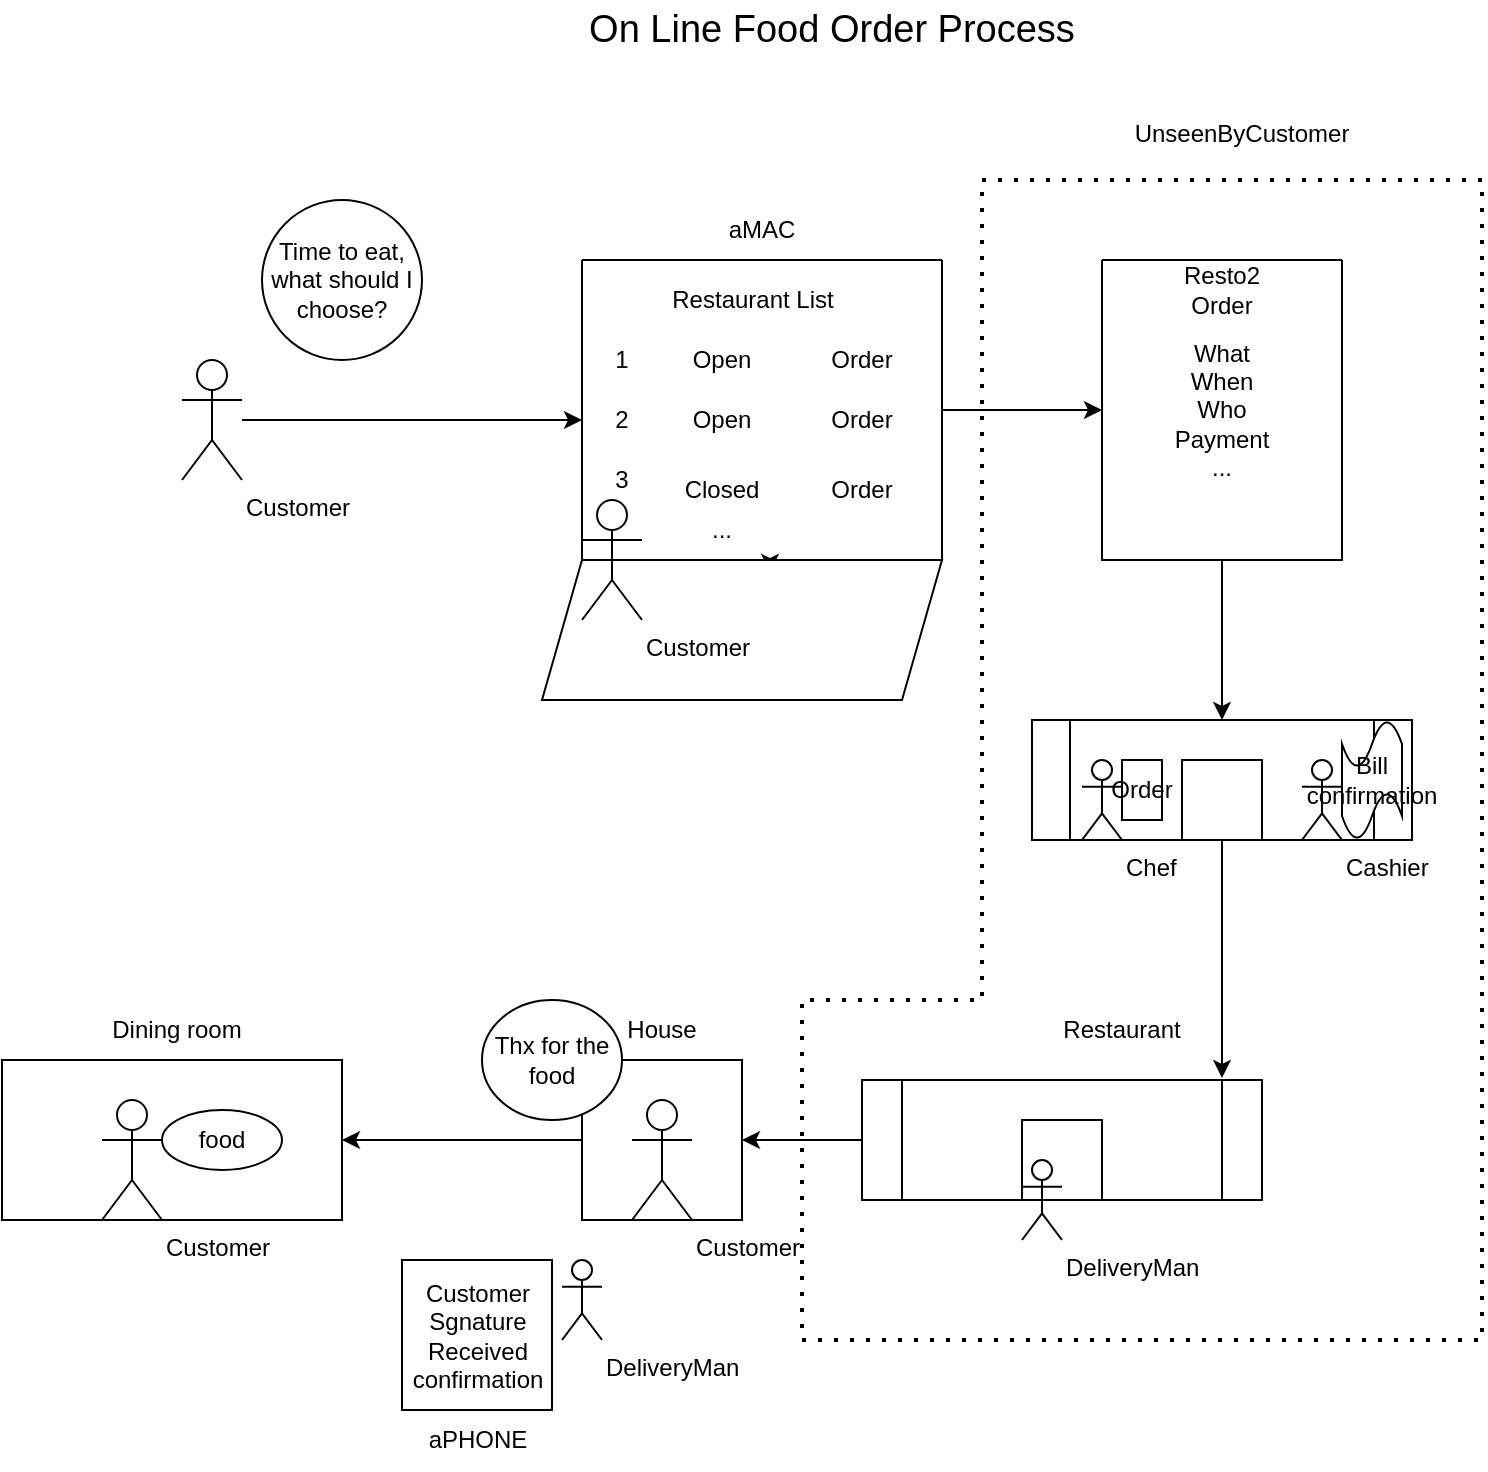 <mxfile version="20.8.15" type="github">
  <diagram name="Page-1" id="24cGuhFqlBtAouZnWeeH">
    <mxGraphModel dx="1194" dy="797" grid="1" gridSize="10" guides="1" tooltips="1" connect="1" arrows="1" fold="1" page="1" pageScale="1" pageWidth="850" pageHeight="1100" math="0" shadow="0">
      <root>
        <mxCell id="0" />
        <mxCell id="1" parent="0" />
        <mxCell id="K8Uam2Voq4mU4n3GS_Z4-25" style="edgeStyle=orthogonalEdgeStyle;rounded=0;orthogonalLoop=1;jettySize=auto;html=1;" edge="1" parent="1" source="gwAT7ZUjaCjg8AmAKzfd-1">
          <mxGeometry relative="1" as="geometry">
            <mxPoint x="330" y="330" as="targetPoint" />
          </mxGeometry>
        </mxCell>
        <mxCell id="gwAT7ZUjaCjg8AmAKzfd-1" value="Customer" style="shape=umlActor;verticalLabelPosition=bottom;verticalAlign=top;html=1;outlineConnect=0;labelPosition=right;align=left;" parent="1" vertex="1">
          <mxGeometry x="130" y="300" width="30" height="60" as="geometry" />
        </mxCell>
        <mxCell id="gwAT7ZUjaCjg8AmAKzfd-4" value="Time to eat, what should I choose?" style="ellipse;whiteSpace=wrap;html=1;verticalAlign=middle;labelPosition=center;verticalLabelPosition=middle;align=center;" parent="1" vertex="1">
          <mxGeometry x="170" y="220" width="80" height="80" as="geometry" />
        </mxCell>
        <mxCell id="K8Uam2Voq4mU4n3GS_Z4-64" style="edgeStyle=orthogonalEdgeStyle;rounded=0;orthogonalLoop=1;jettySize=auto;html=1;exitX=1;exitY=0.5;exitDx=0;exitDy=0;" edge="1" parent="1" source="K8Uam2Voq4mU4n3GS_Z4-11" target="K8Uam2Voq4mU4n3GS_Z4-61">
          <mxGeometry relative="1" as="geometry" />
        </mxCell>
        <mxCell id="K8Uam2Voq4mU4n3GS_Z4-11" value="" style="swimlane;startSize=0;movable=1;resizable=1;rotatable=1;deletable=1;editable=1;connectable=1;" vertex="1" parent="1">
          <mxGeometry x="330" y="250" width="180" height="150" as="geometry" />
        </mxCell>
        <mxCell id="K8Uam2Voq4mU4n3GS_Z4-12" value="Restaurant List" style="text;html=1;align=center;verticalAlign=middle;resizable=1;points=[];autosize=1;strokeColor=none;fillColor=none;movable=1;rotatable=1;deletable=1;editable=1;connectable=1;" vertex="1" parent="K8Uam2Voq4mU4n3GS_Z4-11">
          <mxGeometry y="5" width="170" height="30" as="geometry" />
        </mxCell>
        <mxCell id="K8Uam2Voq4mU4n3GS_Z4-13" value="Open" style="text;html=1;strokeColor=none;fillColor=none;align=center;verticalAlign=middle;whiteSpace=wrap;rounded=0;movable=0;resizable=0;rotatable=0;deletable=0;editable=0;connectable=0;" vertex="1" parent="K8Uam2Voq4mU4n3GS_Z4-11">
          <mxGeometry x="40" y="35" width="60" height="30" as="geometry" />
        </mxCell>
        <mxCell id="K8Uam2Voq4mU4n3GS_Z4-15" value="Open" style="text;html=1;strokeColor=none;fillColor=none;align=center;verticalAlign=middle;whiteSpace=wrap;rounded=0;movable=0;resizable=0;rotatable=0;deletable=0;editable=0;connectable=0;" vertex="1" parent="K8Uam2Voq4mU4n3GS_Z4-11">
          <mxGeometry x="40" y="65" width="60" height="30" as="geometry" />
        </mxCell>
        <mxCell id="K8Uam2Voq4mU4n3GS_Z4-18" value="Closed" style="text;html=1;strokeColor=none;fillColor=none;align=center;verticalAlign=middle;whiteSpace=wrap;rounded=0;movable=0;resizable=0;rotatable=0;deletable=0;editable=0;connectable=0;" vertex="1" parent="K8Uam2Voq4mU4n3GS_Z4-11">
          <mxGeometry x="40" y="100" width="60" height="30" as="geometry" />
        </mxCell>
        <mxCell id="K8Uam2Voq4mU4n3GS_Z4-19" value="..." style="text;html=1;strokeColor=none;fillColor=none;align=center;verticalAlign=middle;whiteSpace=wrap;rounded=0;movable=1;resizable=1;rotatable=1;deletable=1;editable=1;connectable=1;" vertex="1" parent="K8Uam2Voq4mU4n3GS_Z4-11">
          <mxGeometry x="40" y="120" width="60" height="30" as="geometry" />
        </mxCell>
        <mxCell id="K8Uam2Voq4mU4n3GS_Z4-21" value="1" style="text;html=1;strokeColor=none;fillColor=none;align=center;verticalAlign=middle;whiteSpace=wrap;rounded=0;movable=0;resizable=0;rotatable=0;deletable=0;editable=0;connectable=0;" vertex="1" parent="K8Uam2Voq4mU4n3GS_Z4-11">
          <mxGeometry x="-10" y="35" width="60" height="30" as="geometry" />
        </mxCell>
        <mxCell id="K8Uam2Voq4mU4n3GS_Z4-22" value="2" style="text;html=1;strokeColor=none;fillColor=none;align=center;verticalAlign=middle;whiteSpace=wrap;rounded=0;movable=0;resizable=0;rotatable=0;deletable=0;editable=0;connectable=0;" vertex="1" parent="K8Uam2Voq4mU4n3GS_Z4-11">
          <mxGeometry x="-10" y="65" width="60" height="30" as="geometry" />
        </mxCell>
        <mxCell id="K8Uam2Voq4mU4n3GS_Z4-23" value="3" style="text;html=1;strokeColor=none;fillColor=none;align=center;verticalAlign=middle;whiteSpace=wrap;rounded=0;movable=0;resizable=0;rotatable=0;deletable=0;editable=0;connectable=0;" vertex="1" parent="K8Uam2Voq4mU4n3GS_Z4-11">
          <mxGeometry x="-10" y="95" width="60" height="30" as="geometry" />
        </mxCell>
        <mxCell id="K8Uam2Voq4mU4n3GS_Z4-29" style="edgeStyle=orthogonalEdgeStyle;rounded=0;orthogonalLoop=1;jettySize=auto;html=1;exitX=0.5;exitY=1;exitDx=0;exitDy=0;entryX=0.9;entryY=1.2;entryDx=0;entryDy=0;entryPerimeter=0;" edge="1" parent="K8Uam2Voq4mU4n3GS_Z4-11" source="K8Uam2Voq4mU4n3GS_Z4-11" target="K8Uam2Voq4mU4n3GS_Z4-19">
          <mxGeometry relative="1" as="geometry" />
        </mxCell>
        <mxCell id="K8Uam2Voq4mU4n3GS_Z4-34" value="Order" style="text;html=1;strokeColor=none;fillColor=none;align=center;verticalAlign=middle;whiteSpace=wrap;rounded=0;" vertex="1" parent="K8Uam2Voq4mU4n3GS_Z4-11">
          <mxGeometry x="110" y="35" width="60" height="30" as="geometry" />
        </mxCell>
        <mxCell id="K8Uam2Voq4mU4n3GS_Z4-46" value="Order" style="text;html=1;strokeColor=none;fillColor=none;align=center;verticalAlign=middle;whiteSpace=wrap;rounded=0;" vertex="1" parent="K8Uam2Voq4mU4n3GS_Z4-11">
          <mxGeometry x="110" y="65" width="60" height="30" as="geometry" />
        </mxCell>
        <mxCell id="K8Uam2Voq4mU4n3GS_Z4-47" value="Order" style="text;html=1;strokeColor=none;fillColor=none;align=center;verticalAlign=middle;whiteSpace=wrap;rounded=0;" vertex="1" parent="K8Uam2Voq4mU4n3GS_Z4-11">
          <mxGeometry x="110" y="100" width="60" height="30" as="geometry" />
        </mxCell>
        <mxCell id="K8Uam2Voq4mU4n3GS_Z4-24" value="aMAC" style="text;html=1;strokeColor=none;fillColor=none;align=center;verticalAlign=middle;whiteSpace=wrap;rounded=0;movable=1;resizable=1;rotatable=1;deletable=1;editable=1;connectable=1;" vertex="1" parent="1">
          <mxGeometry x="330" y="220" width="180" height="30" as="geometry" />
        </mxCell>
        <mxCell id="K8Uam2Voq4mU4n3GS_Z4-28" value="" style="shape=parallelogram;perimeter=parallelogramPerimeter;whiteSpace=wrap;html=1;fixedSize=1;" vertex="1" parent="1">
          <mxGeometry x="310" y="400" width="200" height="70" as="geometry" />
        </mxCell>
        <mxCell id="K8Uam2Voq4mU4n3GS_Z4-26" value="Customer" style="shape=umlActor;verticalLabelPosition=bottom;verticalAlign=top;html=1;outlineConnect=0;labelPosition=right;align=left;" vertex="1" parent="1">
          <mxGeometry x="330" y="370" width="30" height="60" as="geometry" />
        </mxCell>
        <mxCell id="K8Uam2Voq4mU4n3GS_Z4-60" style="edgeStyle=orthogonalEdgeStyle;rounded=0;orthogonalLoop=1;jettySize=auto;html=1;exitX=0;exitY=0.5;exitDx=0;exitDy=0;entryX=1;entryY=0.5;entryDx=0;entryDy=0;" edge="1" parent="1" source="K8Uam2Voq4mU4n3GS_Z4-30" target="K8Uam2Voq4mU4n3GS_Z4-49">
          <mxGeometry relative="1" as="geometry" />
        </mxCell>
        <mxCell id="K8Uam2Voq4mU4n3GS_Z4-30" value="" style="shape=process;whiteSpace=wrap;html=1;backgroundOutline=1;" vertex="1" parent="1">
          <mxGeometry x="470" y="660" width="200" height="60" as="geometry" />
        </mxCell>
        <mxCell id="K8Uam2Voq4mU4n3GS_Z4-31" value="" style="rounded=0;whiteSpace=wrap;html=1;" vertex="1" parent="1">
          <mxGeometry x="550" y="680" width="40" height="40" as="geometry" />
        </mxCell>
        <mxCell id="K8Uam2Voq4mU4n3GS_Z4-32" value="Restaurant" style="text;html=1;strokeColor=none;fillColor=none;align=center;verticalAlign=middle;whiteSpace=wrap;rounded=0;" vertex="1" parent="1">
          <mxGeometry x="570" y="620" width="60" height="30" as="geometry" />
        </mxCell>
        <mxCell id="K8Uam2Voq4mU4n3GS_Z4-48" value="DeliveryMan" style="shape=umlActor;verticalLabelPosition=bottom;verticalAlign=top;html=1;outlineConnect=0;labelPosition=right;align=left;" vertex="1" parent="1">
          <mxGeometry x="550" y="700" width="20" height="40" as="geometry" />
        </mxCell>
        <mxCell id="K8Uam2Voq4mU4n3GS_Z4-53" style="edgeStyle=orthogonalEdgeStyle;rounded=0;orthogonalLoop=1;jettySize=auto;html=1;exitX=0;exitY=0.5;exitDx=0;exitDy=0;" edge="1" parent="1" source="K8Uam2Voq4mU4n3GS_Z4-49" target="K8Uam2Voq4mU4n3GS_Z4-52">
          <mxGeometry relative="1" as="geometry" />
        </mxCell>
        <mxCell id="K8Uam2Voq4mU4n3GS_Z4-49" value="" style="whiteSpace=wrap;html=1;aspect=fixed;" vertex="1" parent="1">
          <mxGeometry x="330" y="650" width="80" height="80" as="geometry" />
        </mxCell>
        <mxCell id="K8Uam2Voq4mU4n3GS_Z4-51" value="House" style="text;html=1;strokeColor=none;fillColor=none;align=center;verticalAlign=middle;whiteSpace=wrap;rounded=0;" vertex="1" parent="1">
          <mxGeometry x="340" y="620" width="60" height="30" as="geometry" />
        </mxCell>
        <mxCell id="K8Uam2Voq4mU4n3GS_Z4-52" value="" style="rounded=0;whiteSpace=wrap;html=1;" vertex="1" parent="1">
          <mxGeometry x="40" y="650" width="170" height="80" as="geometry" />
        </mxCell>
        <mxCell id="K8Uam2Voq4mU4n3GS_Z4-54" value="Dining room" style="text;html=1;strokeColor=none;fillColor=none;align=center;verticalAlign=middle;whiteSpace=wrap;rounded=0;" vertex="1" parent="1">
          <mxGeometry x="80" y="620" width="95" height="30" as="geometry" />
        </mxCell>
        <mxCell id="K8Uam2Voq4mU4n3GS_Z4-55" value="Customer" style="shape=umlActor;verticalLabelPosition=bottom;verticalAlign=top;html=1;outlineConnect=0;labelPosition=right;align=left;" vertex="1" parent="1">
          <mxGeometry x="355" y="670" width="30" height="60" as="geometry" />
        </mxCell>
        <mxCell id="K8Uam2Voq4mU4n3GS_Z4-57" value="Customer" style="shape=umlActor;verticalLabelPosition=bottom;verticalAlign=top;html=1;outlineConnect=0;labelPosition=right;align=left;" vertex="1" parent="1">
          <mxGeometry x="90" y="670" width="30" height="60" as="geometry" />
        </mxCell>
        <mxCell id="K8Uam2Voq4mU4n3GS_Z4-58" value="food" style="ellipse;whiteSpace=wrap;html=1;" vertex="1" parent="1">
          <mxGeometry x="120" y="675" width="60" height="30" as="geometry" />
        </mxCell>
        <mxCell id="K8Uam2Voq4mU4n3GS_Z4-59" value="DeliveryMan" style="shape=umlActor;verticalLabelPosition=bottom;verticalAlign=top;html=1;outlineConnect=0;labelPosition=right;align=left;" vertex="1" parent="1">
          <mxGeometry x="320" y="750" width="20" height="40" as="geometry" />
        </mxCell>
        <mxCell id="K8Uam2Voq4mU4n3GS_Z4-74" style="edgeStyle=orthogonalEdgeStyle;rounded=0;orthogonalLoop=1;jettySize=auto;html=1;entryX=0.5;entryY=0;entryDx=0;entryDy=0;" edge="1" parent="1" source="K8Uam2Voq4mU4n3GS_Z4-61" target="K8Uam2Voq4mU4n3GS_Z4-65">
          <mxGeometry relative="1" as="geometry" />
        </mxCell>
        <mxCell id="K8Uam2Voq4mU4n3GS_Z4-61" value="" style="swimlane;startSize=0;" vertex="1" parent="1">
          <mxGeometry x="590" y="250" width="120" height="150" as="geometry" />
        </mxCell>
        <mxCell id="K8Uam2Voq4mU4n3GS_Z4-62" value="Resto2 Order" style="text;html=1;strokeColor=none;fillColor=none;align=center;verticalAlign=middle;whiteSpace=wrap;rounded=0;" vertex="1" parent="K8Uam2Voq4mU4n3GS_Z4-61">
          <mxGeometry x="30" width="60" height="30" as="geometry" />
        </mxCell>
        <mxCell id="K8Uam2Voq4mU4n3GS_Z4-63" value="What&lt;br&gt;When&lt;br&gt;Who&lt;br&gt;Payment&lt;br&gt;..." style="text;html=1;strokeColor=none;fillColor=none;align=center;verticalAlign=middle;whiteSpace=wrap;rounded=0;" vertex="1" parent="K8Uam2Voq4mU4n3GS_Z4-61">
          <mxGeometry x="30" y="60" width="60" height="30" as="geometry" />
        </mxCell>
        <mxCell id="K8Uam2Voq4mU4n3GS_Z4-65" value="" style="shape=process;whiteSpace=wrap;html=1;backgroundOutline=1;" vertex="1" parent="1">
          <mxGeometry x="555" y="480" width="190" height="60" as="geometry" />
        </mxCell>
        <mxCell id="K8Uam2Voq4mU4n3GS_Z4-75" style="edgeStyle=orthogonalEdgeStyle;rounded=0;orthogonalLoop=1;jettySize=auto;html=1;entryX=0.9;entryY=-0.017;entryDx=0;entryDy=0;entryPerimeter=0;" edge="1" parent="1" source="K8Uam2Voq4mU4n3GS_Z4-66" target="K8Uam2Voq4mU4n3GS_Z4-30">
          <mxGeometry relative="1" as="geometry" />
        </mxCell>
        <mxCell id="K8Uam2Voq4mU4n3GS_Z4-66" value="" style="rounded=0;whiteSpace=wrap;html=1;" vertex="1" parent="1">
          <mxGeometry x="630" y="500" width="40" height="40" as="geometry" />
        </mxCell>
        <mxCell id="K8Uam2Voq4mU4n3GS_Z4-68" value="Chef" style="shape=umlActor;verticalLabelPosition=bottom;verticalAlign=top;html=1;outlineConnect=0;labelPosition=right;align=left;" vertex="1" parent="1">
          <mxGeometry x="580" y="500" width="20" height="40" as="geometry" />
        </mxCell>
        <mxCell id="K8Uam2Voq4mU4n3GS_Z4-70" value="Order" style="shape=note;whiteSpace=wrap;html=1;backgroundOutline=1;darkOpacity=0.05;size=0;" vertex="1" parent="1">
          <mxGeometry x="600" y="500" width="20" height="30" as="geometry" />
        </mxCell>
        <mxCell id="K8Uam2Voq4mU4n3GS_Z4-72" value="Cashier" style="shape=umlActor;verticalLabelPosition=bottom;verticalAlign=top;html=1;outlineConnect=0;labelPosition=right;align=left;" vertex="1" parent="1">
          <mxGeometry x="690" y="500" width="20" height="40" as="geometry" />
        </mxCell>
        <mxCell id="K8Uam2Voq4mU4n3GS_Z4-73" value="Bill confirmation" style="shape=tape;whiteSpace=wrap;html=1;rotation=0;" vertex="1" parent="1">
          <mxGeometry x="710" y="480" width="30" height="60" as="geometry" />
        </mxCell>
        <mxCell id="K8Uam2Voq4mU4n3GS_Z4-76" value="On Line Food Order Process" style="text;html=1;strokeColor=none;fillColor=none;align=center;verticalAlign=middle;whiteSpace=wrap;rounded=0;fontSize=19;" vertex="1" parent="1">
          <mxGeometry x="240" y="120" width="430" height="30" as="geometry" />
        </mxCell>
        <mxCell id="K8Uam2Voq4mU4n3GS_Z4-77" value="" style="endArrow=none;dashed=1;html=1;dashPattern=1 3;strokeWidth=2;rounded=0;fontSize=19;" edge="1" parent="1">
          <mxGeometry width="50" height="50" relative="1" as="geometry">
            <mxPoint x="530" y="210" as="sourcePoint" />
            <mxPoint x="530" y="210" as="targetPoint" />
            <Array as="points">
              <mxPoint x="780" y="210" />
              <mxPoint x="780" y="790" />
              <mxPoint x="440" y="790" />
              <mxPoint x="440" y="620" />
              <mxPoint x="530" y="620" />
            </Array>
          </mxGeometry>
        </mxCell>
        <mxCell id="K8Uam2Voq4mU4n3GS_Z4-78" value="&lt;font style=&quot;font-size: 12px;&quot;&gt;UnseenByCustomer&lt;/font&gt;" style="text;html=1;strokeColor=none;fillColor=none;align=center;verticalAlign=middle;whiteSpace=wrap;rounded=0;fontSize=19;" vertex="1" parent="1">
          <mxGeometry x="630" y="170" width="60" height="30" as="geometry" />
        </mxCell>
        <mxCell id="K8Uam2Voq4mU4n3GS_Z4-80" value="Thx for the food" style="ellipse;whiteSpace=wrap;html=1;fontSize=12;" vertex="1" parent="1">
          <mxGeometry x="280" y="620" width="70" height="60" as="geometry" />
        </mxCell>
        <mxCell id="K8Uam2Voq4mU4n3GS_Z4-81" value="" style="rounded=0;whiteSpace=wrap;html=1;fontSize=12;rotation=90;" vertex="1" parent="1">
          <mxGeometry x="240" y="750" width="75" height="75" as="geometry" />
        </mxCell>
        <mxCell id="K8Uam2Voq4mU4n3GS_Z4-82" value="Customer Sgnature&lt;br&gt;Received confirmation" style="text;html=1;strokeColor=none;fillColor=none;align=center;verticalAlign=middle;whiteSpace=wrap;rounded=0;fontSize=12;" vertex="1" parent="1">
          <mxGeometry x="247.5" y="767.5" width="60" height="40" as="geometry" />
        </mxCell>
        <mxCell id="K8Uam2Voq4mU4n3GS_Z4-83" value="aPHONE" style="text;html=1;strokeColor=none;fillColor=none;align=center;verticalAlign=middle;whiteSpace=wrap;rounded=0;fontSize=12;" vertex="1" parent="1">
          <mxGeometry x="247.5" y="825" width="60" height="30" as="geometry" />
        </mxCell>
      </root>
    </mxGraphModel>
  </diagram>
</mxfile>
